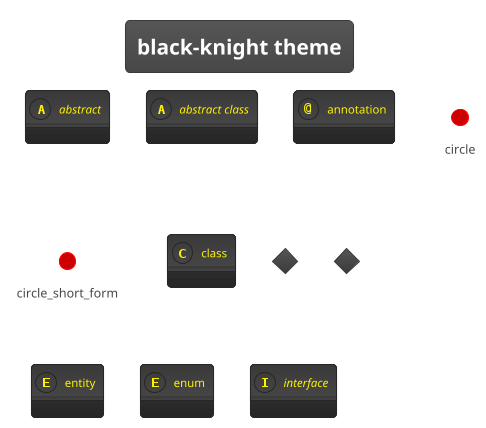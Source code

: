 ' Do not edit
' Theme Gallery
' autogenerated by script
'
@startuml
!theme black-knight
title black-knight theme
abstract        abstract
abstract class  "abstract class"
annotation      annotation
circle          circle
()              circle_short_form
class           class
diamond         diamond
<>              diamond_short_form
entity          entity
enum            enum
interface       interface
@enduml
